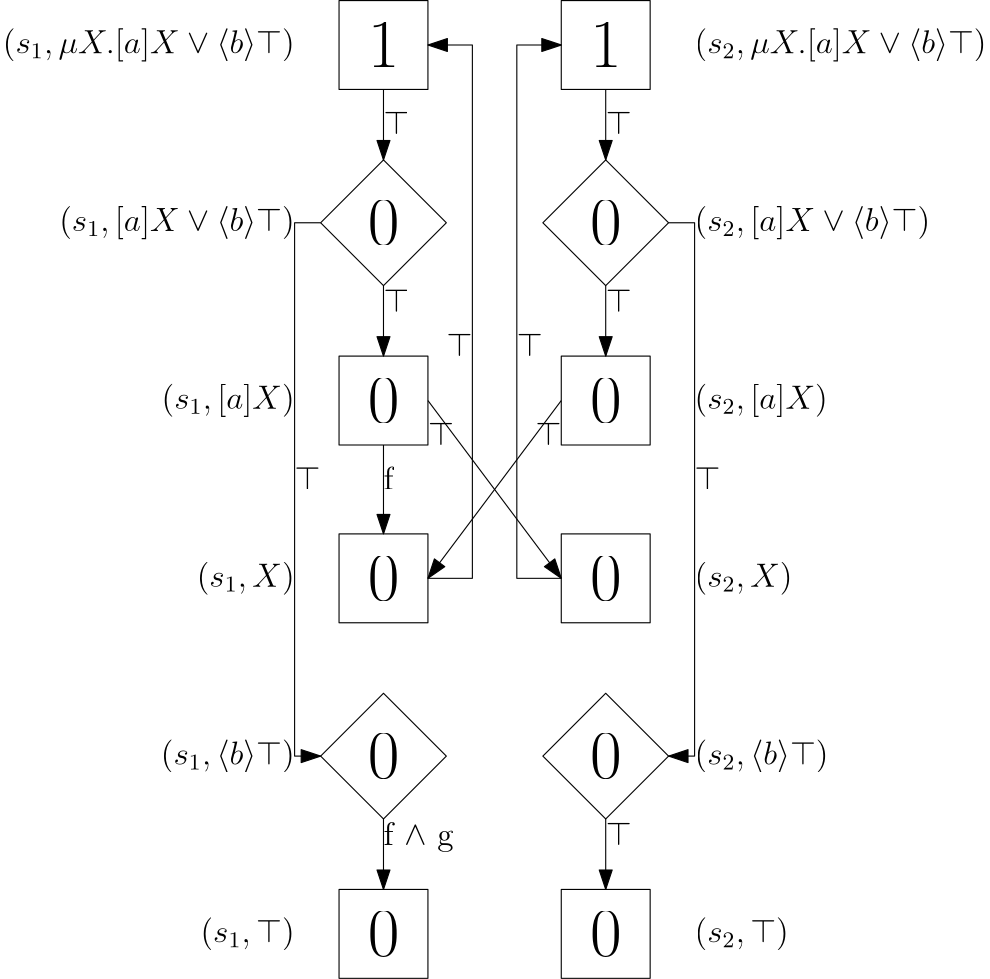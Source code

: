 <?xml version="1.0"?>
<!DOCTYPE ipe SYSTEM "ipe.dtd">
<ipe version="70206" creator="Ipe 7.2.7">
<info created="D:20190513152140" modified="D:20190515095738"/>
<ipestyle name="basic">
<symbol name="arrow/arc(spx)">
<path stroke="sym-stroke" fill="sym-stroke" pen="sym-pen">
0 0 m
-1 0.333 l
-1 -0.333 l
h
</path>
</symbol>
<symbol name="arrow/farc(spx)">
<path stroke="sym-stroke" fill="white" pen="sym-pen">
0 0 m
-1 0.333 l
-1 -0.333 l
h
</path>
</symbol>
<symbol name="arrow/ptarc(spx)">
<path stroke="sym-stroke" fill="sym-stroke" pen="sym-pen">
0 0 m
-1 0.333 l
-0.8 0 l
-1 -0.333 l
h
</path>
</symbol>
<symbol name="arrow/fptarc(spx)">
<path stroke="sym-stroke" fill="white" pen="sym-pen">
0 0 m
-1 0.333 l
-0.8 0 l
-1 -0.333 l
h
</path>
</symbol>
<symbol name="mark/circle(sx)" transformations="translations">
<path fill="sym-stroke">
0.6 0 0 0.6 0 0 e
0.4 0 0 0.4 0 0 e
</path>
</symbol>
<symbol name="mark/disk(sx)" transformations="translations">
<path fill="sym-stroke">
0.6 0 0 0.6 0 0 e
</path>
</symbol>
<symbol name="mark/fdisk(sfx)" transformations="translations">
<group>
<path fill="sym-fill">
0.5 0 0 0.5 0 0 e
</path>
<path fill="sym-stroke" fillrule="eofill">
0.6 0 0 0.6 0 0 e
0.4 0 0 0.4 0 0 e
</path>
</group>
</symbol>
<symbol name="mark/box(sx)" transformations="translations">
<path fill="sym-stroke" fillrule="eofill">
-0.6 -0.6 m
0.6 -0.6 l
0.6 0.6 l
-0.6 0.6 l
h
-0.4 -0.4 m
0.4 -0.4 l
0.4 0.4 l
-0.4 0.4 l
h
</path>
</symbol>
<symbol name="mark/square(sx)" transformations="translations">
<path fill="sym-stroke">
-0.6 -0.6 m
0.6 -0.6 l
0.6 0.6 l
-0.6 0.6 l
h
</path>
</symbol>
<symbol name="mark/fsquare(sfx)" transformations="translations">
<group>
<path fill="sym-fill">
-0.5 -0.5 m
0.5 -0.5 l
0.5 0.5 l
-0.5 0.5 l
h
</path>
<path fill="sym-stroke" fillrule="eofill">
-0.6 -0.6 m
0.6 -0.6 l
0.6 0.6 l
-0.6 0.6 l
h
-0.4 -0.4 m
0.4 -0.4 l
0.4 0.4 l
-0.4 0.4 l
h
</path>
</group>
</symbol>
<symbol name="mark/cross(sx)" transformations="translations">
<group>
<path fill="sym-stroke">
-0.43 -0.57 m
0.57 0.43 l
0.43 0.57 l
-0.57 -0.43 l
h
</path>
<path fill="sym-stroke">
-0.43 0.57 m
0.57 -0.43 l
0.43 -0.57 l
-0.57 0.43 l
h
</path>
</group>
</symbol>
<symbol name="arrow/fnormal(spx)">
<path stroke="sym-stroke" fill="white" pen="sym-pen">
0 0 m
-1 0.333 l
-1 -0.333 l
h
</path>
</symbol>
<symbol name="arrow/pointed(spx)">
<path stroke="sym-stroke" fill="sym-stroke" pen="sym-pen">
0 0 m
-1 0.333 l
-0.8 0 l
-1 -0.333 l
h
</path>
</symbol>
<symbol name="arrow/fpointed(spx)">
<path stroke="sym-stroke" fill="white" pen="sym-pen">
0 0 m
-1 0.333 l
-0.8 0 l
-1 -0.333 l
h
</path>
</symbol>
<symbol name="arrow/linear(spx)">
<path stroke="sym-stroke" pen="sym-pen">
-1 0.333 m
0 0 l
-1 -0.333 l
</path>
</symbol>
<symbol name="arrow/fdouble(spx)">
<path stroke="sym-stroke" fill="white" pen="sym-pen">
0 0 m
-1 0.333 l
-1 -0.333 l
h
-1 0 m
-2 0.333 l
-2 -0.333 l
h
</path>
</symbol>
<symbol name="arrow/double(spx)">
<path stroke="sym-stroke" fill="sym-stroke" pen="sym-pen">
0 0 m
-1 0.333 l
-1 -0.333 l
h
-1 0 m
-2 0.333 l
-2 -0.333 l
h
</path>
</symbol>
<pen name="heavier" value="0.8"/>
<pen name="fat" value="1.2"/>
<pen name="ultrafat" value="2"/>
<symbolsize name="large" value="5"/>
<symbolsize name="small" value="2"/>
<symbolsize name="tiny" value="1.1"/>
<arrowsize name="large" value="10"/>
<arrowsize name="small" value="5"/>
<arrowsize name="tiny" value="3"/>
<color name="red" value="1 0 0"/>
<color name="green" value="0 1 0"/>
<color name="blue" value="0 0 1"/>
<color name="yellow" value="1 1 0"/>
<color name="orange" value="1 0.647 0"/>
<color name="gold" value="1 0.843 0"/>
<color name="purple" value="0.627 0.125 0.941"/>
<color name="gray" value="0.745"/>
<color name="brown" value="0.647 0.165 0.165"/>
<color name="navy" value="0 0 0.502"/>
<color name="pink" value="1 0.753 0.796"/>
<color name="seagreen" value="0.18 0.545 0.341"/>
<color name="turquoise" value="0.251 0.878 0.816"/>
<color name="violet" value="0.933 0.51 0.933"/>
<color name="darkblue" value="0 0 0.545"/>
<color name="darkcyan" value="0 0.545 0.545"/>
<color name="darkgray" value="0.663"/>
<color name="darkgreen" value="0 0.392 0"/>
<color name="darkmagenta" value="0.545 0 0.545"/>
<color name="darkorange" value="1 0.549 0"/>
<color name="darkred" value="0.545 0 0"/>
<color name="lightblue" value="0.678 0.847 0.902"/>
<color name="lightcyan" value="0.878 1 1"/>
<color name="lightgray" value="0.827"/>
<color name="lightgreen" value="0.565 0.933 0.565"/>
<color name="lightyellow" value="1 1 0.878"/>
<dashstyle name="dashed" value="[4] 0"/>
<dashstyle name="dotted" value="[1 3] 0"/>
<dashstyle name="dash dotted" value="[4 2 1 2] 0"/>
<dashstyle name="dash dot dotted" value="[4 2 1 2 1 2] 0"/>
<textsize name="large" value="\large"/>
<textsize name="Large" value="\Large"/>
<textsize name="LARGE" value="\LARGE"/>
<textsize name="huge" value="\huge"/>
<textsize name="Huge" value="\Huge"/>
<textsize name="small" value="\small"/>
<textsize name="footnote" value="\footnotesize"/>
<textsize name="tiny" value="\tiny"/>
<textstyle name="center" begin="\begin{center}" end="\end{center}"/>
<textstyle name="itemize" begin="\begin{itemize}" end="\end{itemize}"/>
<textstyle name="item" begin="\begin{itemize}\item{}" end="\end{itemize}"/>
<gridsize name="4 pts" value="4"/>
<gridsize name="8 pts (~3 mm)" value="8"/>
<gridsize name="16 pts (~6 mm)" value="16"/>
<gridsize name="32 pts (~12 mm)" value="32"/>
<gridsize name="10 pts (~3.5 mm)" value="10"/>
<gridsize name="20 pts (~7 mm)" value="20"/>
<gridsize name="14 pts (~5 mm)" value="14"/>
<gridsize name="28 pts (~10 mm)" value="28"/>
<gridsize name="56 pts (~20 mm)" value="56"/>
<anglesize name="90 deg" value="90"/>
<anglesize name="60 deg" value="60"/>
<anglesize name="45 deg" value="45"/>
<anglesize name="30 deg" value="30"/>
<anglesize name="22.5 deg" value="22.5"/>
<opacity name="10%" value="0.1"/>
<opacity name="30%" value="0.3"/>
<opacity name="50%" value="0.5"/>
<opacity name="75%" value="0.75"/>
<tiling name="falling" angle="-60" step="4" width="1"/>
<tiling name="rising" angle="30" step="4" width="1"/>
</ipestyle>
<page>
<layer name="alpha"/>
<view layers="alpha" active="alpha"/>
<path layer="alpha" matrix="1 0 0 1 64 0" stroke="black">
64 800 m
64 768 l
96 768 l
96 800 l
h
</path>
<text matrix="1 0 0 1 64 0" transformations="translations" pos="80 784" stroke="black" type="label" width="11.368" height="15.978" depth="0" halign="center" valign="center" size="Huge">1</text>
<path matrix="0.707107 -0.707107 0.707107 0.707107 -466.94 222.197" stroke="black">
64 800 m
64 768 l
96 768 l
96 800 l
h
</path>
<text matrix="1 0 0 1 64 0" transformations="translations" pos="80 720" stroke="black" type="label" width="11.368" height="15.978" depth="0" halign="center" valign="center" size="Huge">0</text>
<text matrix="1 0 0 1 48 -16" transformations="translations" pos="64 800" stroke="black" type="label" width="105.055" height="8.965" depth="2.99" halign="right" valign="center" size="large" style="math">(s_1, \mu X.[a]X \vee \langle b \rangle \top)</text>
<text matrix="1 0 0 1 48 -80" transformations="translations" pos="64 800" stroke="black" type="label" width="84.756" height="8.965" depth="2.99" halign="right" valign="center" size="large" style="math">(s_1, [a]X \vee \langle b \rangle \top)</text>
<path matrix="1 0 0 1 64 -128" stroke="black">
64 800 m
64 768 l
96 768 l
96 800 l
h
</path>
<text matrix="1 0 0 1 64 -128" transformations="translations" pos="80 784" stroke="black" type="label" width="11.368" height="15.978" depth="0" halign="center" valign="center" size="Huge">0</text>
<text matrix="1 0 0 1 48 -144" transformations="translations" pos="64 800" stroke="black" type="label" width="47.898" height="8.965" depth="2.99" halign="right" valign="center" size="large" style="math">(s_1, [a]X)</text>
<path matrix="1 0 0 1 64 -192" stroke="black">
64 800 m
64 768 l
96 768 l
96 800 l
h
</path>
<text matrix="1 0 0 1 64 -192" transformations="translations" pos="80 784" stroke="black" type="label" width="11.368" height="15.978" depth="0" halign="center" valign="center" size="Huge">0</text>
<text matrix="1 0 0 1 48 -208" transformations="translations" pos="64 800" stroke="black" type="label" width="35.25" height="8.965" depth="2.99" halign="right" valign="center" size="large" style="math">(s_1, X)</text>
<path matrix="0.707107 -0.707107 0.707107 0.707107 -466.94 30.197" stroke="black">
64 800 m
64 768 l
96 768 l
96 800 l
h
</path>
<text matrix="1 0 0 1 64 -192" transformations="translations" pos="80 720" stroke="black" type="label" width="11.368" height="15.978" depth="0" halign="center" valign="center" size="Huge">0</text>
<text matrix="1 0 0 1 48 -272" transformations="translations" pos="64 800" stroke="black" type="label" width="48.169" height="8.965" depth="2.99" halign="right" valign="center" size="large" style="math">(s_1, \langle b \rangle \top)</text>
<path matrix="1 0 0 1 64 -320" stroke="black">
64 800 m
64 768 l
96 768 l
96 800 l
h
</path>
<text matrix="1 0 0 1 64 -320" transformations="translations" pos="80 784" stroke="black" type="label" width="11.368" height="15.978" depth="0" halign="center" valign="center" size="Huge">0</text>
<text matrix="1 0 0 1 48 -336" transformations="translations" pos="64 800" stroke="black" type="label" width="33.894" height="8.965" depth="2.99" halign="right" valign="center" size="large" style="math">(s_1, \top)</text>
<path stroke="black" arrow="normal/normal">
144 768 m
144 742.627 l
</path>
<path stroke="black" arrow="normal/normal">
144 697.373 m
144 672 l
</path>
<path stroke="black" arrow="normal/normal">
121.373 720 m
112 720 l
112 528 l
121.373 528 l
</path>
<text matrix="1 0 0 1 192 -16" transformations="translations" pos="64 800" stroke="black" type="label" width="105.055" height="8.965" depth="2.99" valign="center" size="large" style="math">(s_2, \mu X.[a]X \vee \langle b \rangle \top)</text>
<text matrix="1 0 0 1 192 -80" transformations="translations" pos="64 800" stroke="black" type="label" width="84.756" height="8.965" depth="2.99" valign="center" size="large" style="math">(s_2, [a]X \vee \langle b \rangle \top)</text>
<text matrix="1 0 0 1 192 -144" transformations="translations" pos="64 800" stroke="black" type="label" width="47.898" height="8.965" depth="2.99" valign="center" size="large" style="math">(s_2, [a]X)</text>
<text matrix="1 0 0 1 192 -208" transformations="translations" pos="64 800" stroke="black" type="label" width="35.25" height="8.965" depth="2.99" valign="center" size="large" style="math">(s_2, X)</text>
<text matrix="1 0 0 1 192 -272" transformations="translations" pos="64 800" stroke="black" type="label" width="48.169" height="8.965" depth="2.99" valign="center" size="large" style="math">(s_2, \langle b \rangle \top)</text>
<text matrix="1 0 0 1 192 -336" transformations="translations" pos="64 800" stroke="black" type="label" width="33.894" height="8.965" depth="2.99" valign="center" size="large" style="math">(s_2, \top)</text>
<path matrix="1 0 0 1 144 0" stroke="black">
64 800 m
64 768 l
96 768 l
96 800 l
h
</path>
<text matrix="1 0 0 1 144 0" transformations="translations" pos="80 784" stroke="black" type="label" width="11.368" height="15.978" depth="0" halign="center" valign="center" size="Huge">1</text>
<path matrix="0.707107 -0.707107 0.707107 0.707107 -386.94 222.197" stroke="black">
64 800 m
64 768 l
96 768 l
96 800 l
h
</path>
<text matrix="1 0 0 1 144 0" transformations="translations" pos="80 720" stroke="black" type="label" width="11.368" height="15.978" depth="0" halign="center" valign="center" size="Huge">0</text>
<path matrix="1 0 0 1 144 -128" stroke="black">
64 800 m
64 768 l
96 768 l
96 800 l
h
</path>
<text matrix="1 0 0 1 144 -128" transformations="translations" pos="80 784" stroke="black" type="label" width="11.368" height="15.978" depth="0" halign="center" valign="center" size="Huge">0</text>
<path matrix="1 0 0 1 144 -192" stroke="black">
64 800 m
64 768 l
96 768 l
96 800 l
h
</path>
<text matrix="1 0 0 1 144 -192" transformations="translations" pos="80 784" stroke="black" type="label" width="11.368" height="15.978" depth="0" halign="center" valign="center" size="Huge">0</text>
<path matrix="0.707107 -0.707107 0.707107 0.707107 -386.94 30.197" stroke="black">
64 800 m
64 768 l
96 768 l
96 800 l
h
</path>
<text matrix="1 0 0 1 144 -192" transformations="translations" pos="80 720" stroke="black" type="label" width="11.368" height="15.978" depth="0" halign="center" valign="center" size="Huge">0</text>
<path matrix="1 0 0 1 144 -320" stroke="black">
64 800 m
64 768 l
96 768 l
96 800 l
h
</path>
<text matrix="1 0 0 1 144 -320" transformations="translations" pos="80 784" stroke="black" type="label" width="11.368" height="15.978" depth="0" halign="center" valign="center" size="Huge">0</text>
<path matrix="1 0 0 1 80 0" stroke="black" arrow="normal/normal">
144 768 m
144 742.627 l
</path>
<path matrix="1 0 0 1 80 0" stroke="black" arrow="normal/normal">
144 697.373 m
144 672 l
</path>
<path stroke="black" arrow="normal/normal">
246.628 720 m
256 720 l
256 528 l
246.628 528 l
</path>
<path stroke="black" arrow="normal/normal">
144 640 m
144 608 l
</path>
<text transformations="translations" pos="144 624" stroke="black" type="label" width="3.577" height="8.302" depth="0" valign="baseline" size="large">f</text>
<path stroke="black" arrow="normal/normal">
160 656 m
208 592 l
</path>
<path stroke="black" arrow="normal/normal">
160 592 m
176 592 l
176 784 l
160 784 l
</path>
<path stroke="black" arrow="normal/normal">
208 592 m
192 592 l
192 784 l
208 784 l
</path>
<path stroke="black" arrow="normal/normal">
224 505.373 m
224 480 l
</path>
<path stroke="black" arrow="normal/normal">
208 656 m
160 592 l
</path>
<text transformations="translations" pos="144 752" stroke="black" type="label" width="9.298" height="8.302" depth="0" valign="baseline" size="large" style="math">\top</text>
<text matrix="1 0 0 1 80 0" transformations="translations" pos="144 752" stroke="black" type="label" width="9.298" height="8.302" depth="0" valign="baseline" size="large" style="math">\top</text>
<text matrix="1 0 0 1 0 -64" transformations="translations" pos="144 752" stroke="black" type="label" width="9.298" height="8.302" depth="0" valign="baseline" size="large" style="math">\top</text>
<text matrix="1 0 0 1 -32 -128" transformations="translations" pos="144 752" stroke="black" type="label" width="9.298" height="8.302" depth="0" valign="baseline" size="large" style="math">\top</text>
<text matrix="1 0 0 1 112 -128" transformations="translations" pos="144 752" stroke="black" type="label" width="9.298" height="8.302" depth="0" valign="baseline" size="large" style="math">\top</text>
<text matrix="1 0 0 1 32 -80" transformations="translations" pos="144 752" stroke="black" type="label" width="9.298" height="8.302" depth="0" halign="right" valign="baseline" size="large" style="math">\top</text>
<text matrix="1 0 0 1 48 -80" transformations="translations" pos="144 752" stroke="black" type="label" width="9.298" height="8.302" depth="0" valign="baseline" size="large" style="math">\top</text>
<text matrix="1 0 0 1 16 -112" transformations="translations" pos="144 752" stroke="black" type="label" width="9.298" height="8.302" depth="0" valign="baseline" size="large" style="math">\top</text>
<text matrix="1 0 0 1 64 -112" transformations="translations" pos="144 752" stroke="black" type="label" width="9.298" height="8.302" depth="0" halign="right" valign="baseline" size="large" style="math">\top</text>
<text matrix="1 0 0 1 80 -256" transformations="translations" pos="144 752" stroke="black" type="label" width="9.298" height="8.302" depth="0" valign="baseline" size="large" style="math">\top</text>
<text matrix="1 0 0 1 80 -64" transformations="translations" pos="144 752" stroke="black" type="label" width="9.298" height="8.302" depth="0" valign="baseline" size="large" style="math">\top</text>
<path stroke="black" arrow="normal/normal">
144 505.373 m
144 480 l
</path>
<text matrix="1 0 0 1 0 -128" transformations="translations" pos="144 624" stroke="black" type="label" width="25.204" height="8.307" depth="2.32" valign="baseline" size="large">f $\wedge$ g</text>
</page>
</ipe>
